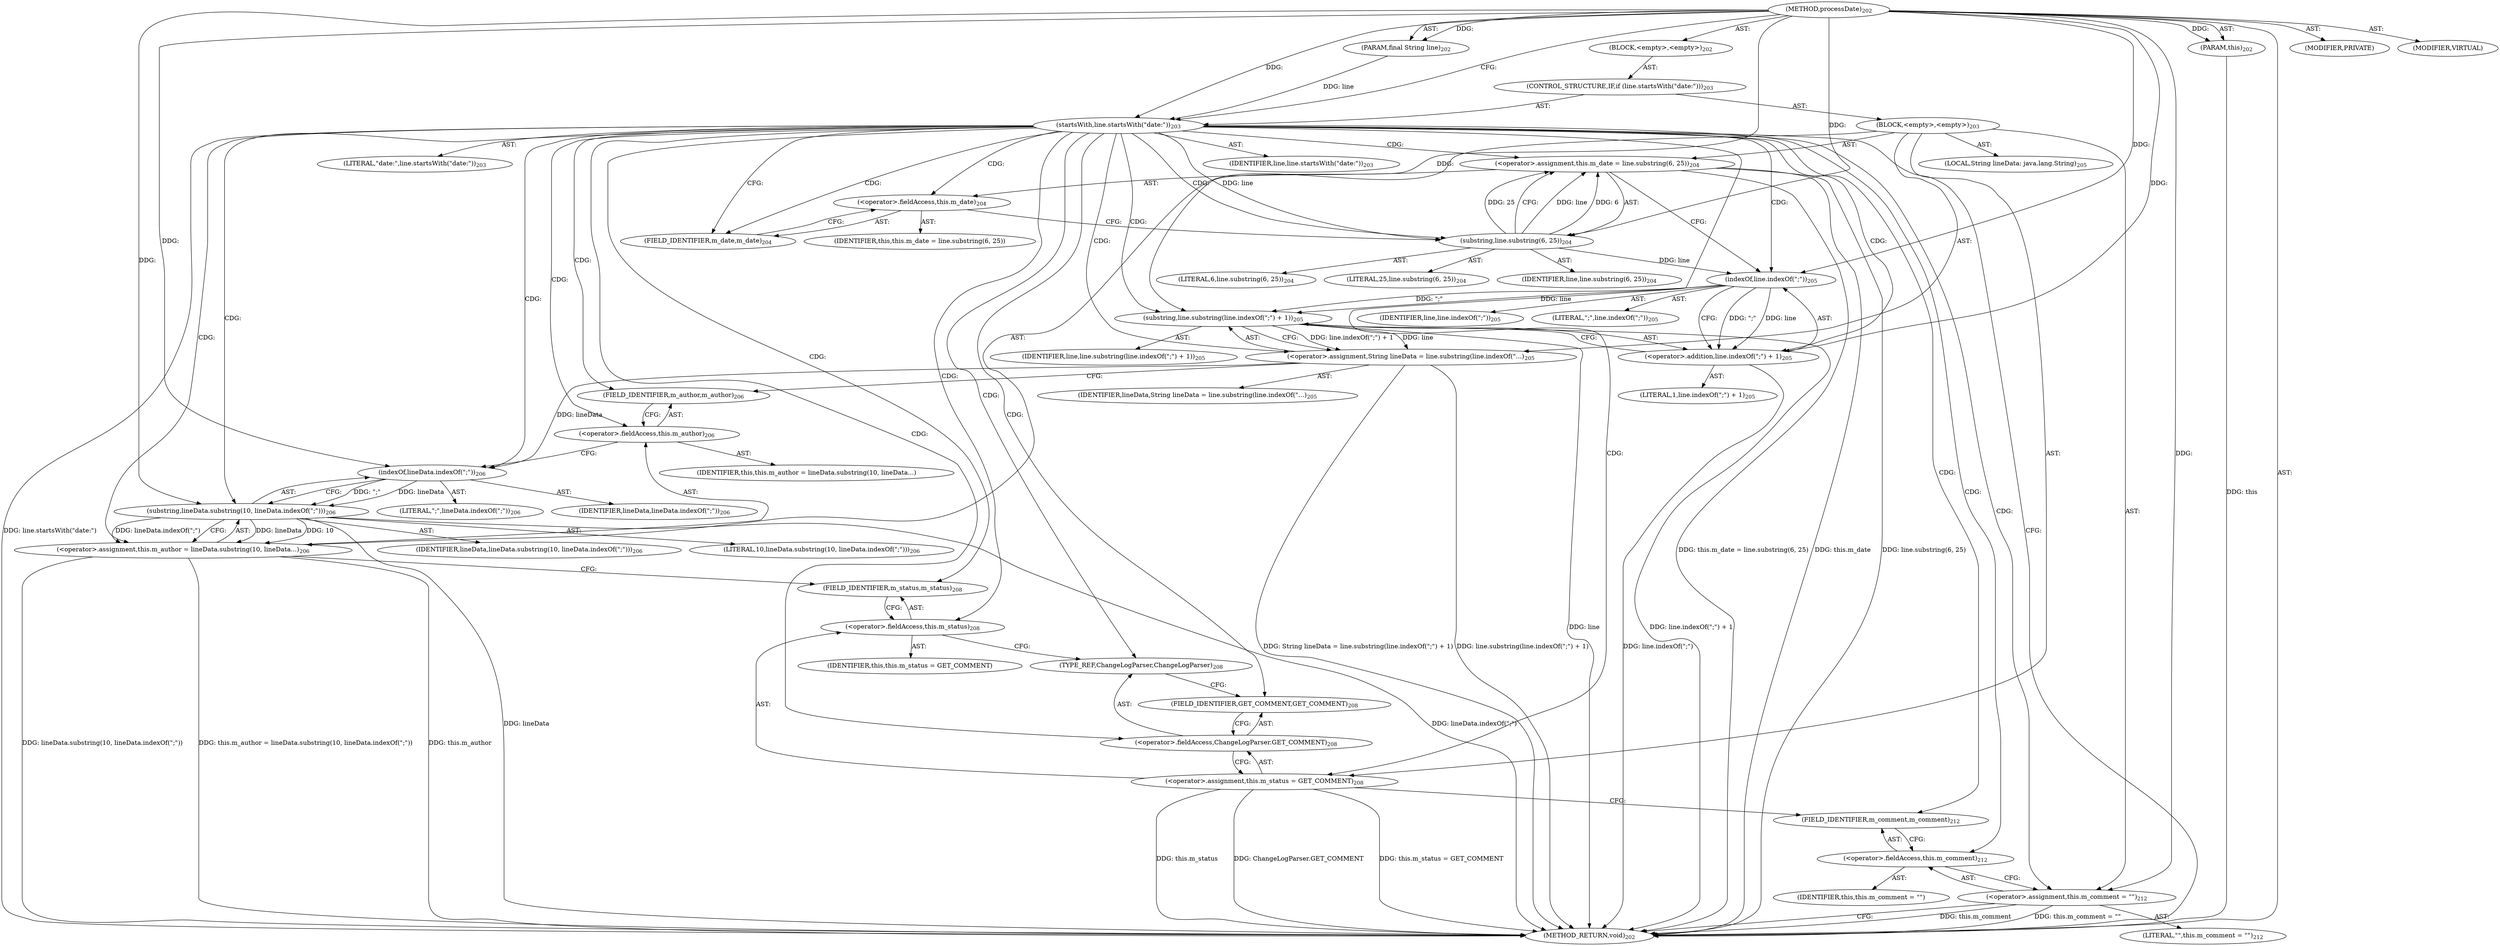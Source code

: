 digraph "processDate" {  
"111669149701" [label = <(METHOD,processDate)<SUB>202</SUB>> ]
"115964117003" [label = <(PARAM,this)<SUB>202</SUB>> ]
"115964117004" [label = <(PARAM,final String line)<SUB>202</SUB>> ]
"25769803796" [label = <(BLOCK,&lt;empty&gt;,&lt;empty&gt;)<SUB>202</SUB>> ]
"47244640271" [label = <(CONTROL_STRUCTURE,IF,if (line.startsWith(&quot;date:&quot;)))<SUB>203</SUB>> ]
"30064771149" [label = <(startsWith,line.startsWith(&quot;date:&quot;))<SUB>203</SUB>> ]
"68719476793" [label = <(IDENTIFIER,line,line.startsWith(&quot;date:&quot;))<SUB>203</SUB>> ]
"90194313227" [label = <(LITERAL,&quot;date:&quot;,line.startsWith(&quot;date:&quot;))<SUB>203</SUB>> ]
"25769803797" [label = <(BLOCK,&lt;empty&gt;,&lt;empty&gt;)<SUB>203</SUB>> ]
"30064771150" [label = <(&lt;operator&gt;.assignment,this.m_date = line.substring(6, 25))<SUB>204</SUB>> ]
"30064771151" [label = <(&lt;operator&gt;.fieldAccess,this.m_date)<SUB>204</SUB>> ]
"68719476794" [label = <(IDENTIFIER,this,this.m_date = line.substring(6, 25))> ]
"55834574875" [label = <(FIELD_IDENTIFIER,m_date,m_date)<SUB>204</SUB>> ]
"30064771152" [label = <(substring,line.substring(6, 25))<SUB>204</SUB>> ]
"68719476795" [label = <(IDENTIFIER,line,line.substring(6, 25))<SUB>204</SUB>> ]
"90194313228" [label = <(LITERAL,6,line.substring(6, 25))<SUB>204</SUB>> ]
"90194313229" [label = <(LITERAL,25,line.substring(6, 25))<SUB>204</SUB>> ]
"94489280518" [label = <(LOCAL,String lineData: java.lang.String)<SUB>205</SUB>> ]
"30064771153" [label = <(&lt;operator&gt;.assignment,String lineData = line.substring(line.indexOf(&quot;...)<SUB>205</SUB>> ]
"68719476796" [label = <(IDENTIFIER,lineData,String lineData = line.substring(line.indexOf(&quot;...)<SUB>205</SUB>> ]
"30064771154" [label = <(substring,line.substring(line.indexOf(&quot;;&quot;) + 1))<SUB>205</SUB>> ]
"68719476797" [label = <(IDENTIFIER,line,line.substring(line.indexOf(&quot;;&quot;) + 1))<SUB>205</SUB>> ]
"30064771155" [label = <(&lt;operator&gt;.addition,line.indexOf(&quot;;&quot;) + 1)<SUB>205</SUB>> ]
"30064771156" [label = <(indexOf,line.indexOf(&quot;;&quot;))<SUB>205</SUB>> ]
"68719476798" [label = <(IDENTIFIER,line,line.indexOf(&quot;;&quot;))<SUB>205</SUB>> ]
"90194313230" [label = <(LITERAL,&quot;;&quot;,line.indexOf(&quot;;&quot;))<SUB>205</SUB>> ]
"90194313231" [label = <(LITERAL,1,line.indexOf(&quot;;&quot;) + 1)<SUB>205</SUB>> ]
"30064771157" [label = <(&lt;operator&gt;.assignment,this.m_author = lineData.substring(10, lineData...)<SUB>206</SUB>> ]
"30064771158" [label = <(&lt;operator&gt;.fieldAccess,this.m_author)<SUB>206</SUB>> ]
"68719476799" [label = <(IDENTIFIER,this,this.m_author = lineData.substring(10, lineData...)> ]
"55834574876" [label = <(FIELD_IDENTIFIER,m_author,m_author)<SUB>206</SUB>> ]
"30064771159" [label = <(substring,lineData.substring(10, lineData.indexOf(&quot;;&quot;)))<SUB>206</SUB>> ]
"68719476800" [label = <(IDENTIFIER,lineData,lineData.substring(10, lineData.indexOf(&quot;;&quot;)))<SUB>206</SUB>> ]
"90194313232" [label = <(LITERAL,10,lineData.substring(10, lineData.indexOf(&quot;;&quot;)))<SUB>206</SUB>> ]
"30064771160" [label = <(indexOf,lineData.indexOf(&quot;;&quot;))<SUB>206</SUB>> ]
"68719476801" [label = <(IDENTIFIER,lineData,lineData.indexOf(&quot;;&quot;))<SUB>206</SUB>> ]
"90194313233" [label = <(LITERAL,&quot;;&quot;,lineData.indexOf(&quot;;&quot;))<SUB>206</SUB>> ]
"30064771161" [label = <(&lt;operator&gt;.assignment,this.m_status = GET_COMMENT)<SUB>208</SUB>> ]
"30064771162" [label = <(&lt;operator&gt;.fieldAccess,this.m_status)<SUB>208</SUB>> ]
"68719476802" [label = <(IDENTIFIER,this,this.m_status = GET_COMMENT)> ]
"55834574877" [label = <(FIELD_IDENTIFIER,m_status,m_status)<SUB>208</SUB>> ]
"30064771163" [label = <(&lt;operator&gt;.fieldAccess,ChangeLogParser.GET_COMMENT)<SUB>208</SUB>> ]
"180388626443" [label = <(TYPE_REF,ChangeLogParser,ChangeLogParser)<SUB>208</SUB>> ]
"55834574878" [label = <(FIELD_IDENTIFIER,GET_COMMENT,GET_COMMENT)<SUB>208</SUB>> ]
"30064771164" [label = <(&lt;operator&gt;.assignment,this.m_comment = &quot;&quot;)<SUB>212</SUB>> ]
"30064771165" [label = <(&lt;operator&gt;.fieldAccess,this.m_comment)<SUB>212</SUB>> ]
"68719476803" [label = <(IDENTIFIER,this,this.m_comment = &quot;&quot;)> ]
"55834574879" [label = <(FIELD_IDENTIFIER,m_comment,m_comment)<SUB>212</SUB>> ]
"90194313234" [label = <(LITERAL,&quot;&quot;,this.m_comment = &quot;&quot;)<SUB>212</SUB>> ]
"133143986205" [label = <(MODIFIER,PRIVATE)> ]
"133143986206" [label = <(MODIFIER,VIRTUAL)> ]
"128849018885" [label = <(METHOD_RETURN,void)<SUB>202</SUB>> ]
  "111669149701" -> "115964117003"  [ label = "AST: "] 
  "111669149701" -> "115964117004"  [ label = "AST: "] 
  "111669149701" -> "25769803796"  [ label = "AST: "] 
  "111669149701" -> "133143986205"  [ label = "AST: "] 
  "111669149701" -> "133143986206"  [ label = "AST: "] 
  "111669149701" -> "128849018885"  [ label = "AST: "] 
  "25769803796" -> "47244640271"  [ label = "AST: "] 
  "47244640271" -> "30064771149"  [ label = "AST: "] 
  "47244640271" -> "25769803797"  [ label = "AST: "] 
  "30064771149" -> "68719476793"  [ label = "AST: "] 
  "30064771149" -> "90194313227"  [ label = "AST: "] 
  "25769803797" -> "30064771150"  [ label = "AST: "] 
  "25769803797" -> "94489280518"  [ label = "AST: "] 
  "25769803797" -> "30064771153"  [ label = "AST: "] 
  "25769803797" -> "30064771157"  [ label = "AST: "] 
  "25769803797" -> "30064771161"  [ label = "AST: "] 
  "25769803797" -> "30064771164"  [ label = "AST: "] 
  "30064771150" -> "30064771151"  [ label = "AST: "] 
  "30064771150" -> "30064771152"  [ label = "AST: "] 
  "30064771151" -> "68719476794"  [ label = "AST: "] 
  "30064771151" -> "55834574875"  [ label = "AST: "] 
  "30064771152" -> "68719476795"  [ label = "AST: "] 
  "30064771152" -> "90194313228"  [ label = "AST: "] 
  "30064771152" -> "90194313229"  [ label = "AST: "] 
  "30064771153" -> "68719476796"  [ label = "AST: "] 
  "30064771153" -> "30064771154"  [ label = "AST: "] 
  "30064771154" -> "68719476797"  [ label = "AST: "] 
  "30064771154" -> "30064771155"  [ label = "AST: "] 
  "30064771155" -> "30064771156"  [ label = "AST: "] 
  "30064771155" -> "90194313231"  [ label = "AST: "] 
  "30064771156" -> "68719476798"  [ label = "AST: "] 
  "30064771156" -> "90194313230"  [ label = "AST: "] 
  "30064771157" -> "30064771158"  [ label = "AST: "] 
  "30064771157" -> "30064771159"  [ label = "AST: "] 
  "30064771158" -> "68719476799"  [ label = "AST: "] 
  "30064771158" -> "55834574876"  [ label = "AST: "] 
  "30064771159" -> "68719476800"  [ label = "AST: "] 
  "30064771159" -> "90194313232"  [ label = "AST: "] 
  "30064771159" -> "30064771160"  [ label = "AST: "] 
  "30064771160" -> "68719476801"  [ label = "AST: "] 
  "30064771160" -> "90194313233"  [ label = "AST: "] 
  "30064771161" -> "30064771162"  [ label = "AST: "] 
  "30064771161" -> "30064771163"  [ label = "AST: "] 
  "30064771162" -> "68719476802"  [ label = "AST: "] 
  "30064771162" -> "55834574877"  [ label = "AST: "] 
  "30064771163" -> "180388626443"  [ label = "AST: "] 
  "30064771163" -> "55834574878"  [ label = "AST: "] 
  "30064771164" -> "30064771165"  [ label = "AST: "] 
  "30064771164" -> "90194313234"  [ label = "AST: "] 
  "30064771165" -> "68719476803"  [ label = "AST: "] 
  "30064771165" -> "55834574879"  [ label = "AST: "] 
  "30064771149" -> "128849018885"  [ label = "CFG: "] 
  "30064771149" -> "55834574875"  [ label = "CFG: "] 
  "30064771150" -> "30064771156"  [ label = "CFG: "] 
  "30064771153" -> "55834574876"  [ label = "CFG: "] 
  "30064771157" -> "55834574877"  [ label = "CFG: "] 
  "30064771161" -> "55834574879"  [ label = "CFG: "] 
  "30064771164" -> "128849018885"  [ label = "CFG: "] 
  "30064771151" -> "30064771152"  [ label = "CFG: "] 
  "30064771152" -> "30064771150"  [ label = "CFG: "] 
  "30064771154" -> "30064771153"  [ label = "CFG: "] 
  "30064771158" -> "30064771160"  [ label = "CFG: "] 
  "30064771159" -> "30064771157"  [ label = "CFG: "] 
  "30064771162" -> "180388626443"  [ label = "CFG: "] 
  "30064771163" -> "30064771161"  [ label = "CFG: "] 
  "30064771165" -> "30064771164"  [ label = "CFG: "] 
  "55834574875" -> "30064771151"  [ label = "CFG: "] 
  "30064771155" -> "30064771154"  [ label = "CFG: "] 
  "55834574876" -> "30064771158"  [ label = "CFG: "] 
  "30064771160" -> "30064771159"  [ label = "CFG: "] 
  "55834574877" -> "30064771162"  [ label = "CFG: "] 
  "180388626443" -> "55834574878"  [ label = "CFG: "] 
  "55834574878" -> "30064771163"  [ label = "CFG: "] 
  "55834574879" -> "30064771165"  [ label = "CFG: "] 
  "30064771156" -> "30064771155"  [ label = "CFG: "] 
  "111669149701" -> "30064771149"  [ label = "CFG: "] 
  "115964117003" -> "128849018885"  [ label = "DDG: this"] 
  "30064771149" -> "128849018885"  [ label = "DDG: line.startsWith(&quot;date:&quot;)"] 
  "30064771150" -> "128849018885"  [ label = "DDG: this.m_date"] 
  "30064771150" -> "128849018885"  [ label = "DDG: line.substring(6, 25)"] 
  "30064771150" -> "128849018885"  [ label = "DDG: this.m_date = line.substring(6, 25)"] 
  "30064771154" -> "128849018885"  [ label = "DDG: line"] 
  "30064771155" -> "128849018885"  [ label = "DDG: line.indexOf(&quot;;&quot;)"] 
  "30064771154" -> "128849018885"  [ label = "DDG: line.indexOf(&quot;;&quot;) + 1"] 
  "30064771153" -> "128849018885"  [ label = "DDG: line.substring(line.indexOf(&quot;;&quot;) + 1)"] 
  "30064771153" -> "128849018885"  [ label = "DDG: String lineData = line.substring(line.indexOf(&quot;;&quot;) + 1)"] 
  "30064771157" -> "128849018885"  [ label = "DDG: this.m_author"] 
  "30064771159" -> "128849018885"  [ label = "DDG: lineData"] 
  "30064771159" -> "128849018885"  [ label = "DDG: lineData.indexOf(&quot;;&quot;)"] 
  "30064771157" -> "128849018885"  [ label = "DDG: lineData.substring(10, lineData.indexOf(&quot;;&quot;))"] 
  "30064771157" -> "128849018885"  [ label = "DDG: this.m_author = lineData.substring(10, lineData.indexOf(&quot;;&quot;))"] 
  "30064771161" -> "128849018885"  [ label = "DDG: this.m_status"] 
  "30064771161" -> "128849018885"  [ label = "DDG: ChangeLogParser.GET_COMMENT"] 
  "30064771161" -> "128849018885"  [ label = "DDG: this.m_status = GET_COMMENT"] 
  "30064771164" -> "128849018885"  [ label = "DDG: this.m_comment"] 
  "30064771164" -> "128849018885"  [ label = "DDG: this.m_comment = &quot;&quot;"] 
  "111669149701" -> "115964117003"  [ label = "DDG: "] 
  "111669149701" -> "115964117004"  [ label = "DDG: "] 
  "115964117004" -> "30064771149"  [ label = "DDG: line"] 
  "111669149701" -> "30064771149"  [ label = "DDG: "] 
  "30064771152" -> "30064771150"  [ label = "DDG: line"] 
  "30064771152" -> "30064771150"  [ label = "DDG: 6"] 
  "30064771152" -> "30064771150"  [ label = "DDG: 25"] 
  "30064771154" -> "30064771153"  [ label = "DDG: line"] 
  "30064771154" -> "30064771153"  [ label = "DDG: line.indexOf(&quot;;&quot;) + 1"] 
  "30064771159" -> "30064771157"  [ label = "DDG: lineData"] 
  "30064771159" -> "30064771157"  [ label = "DDG: 10"] 
  "30064771159" -> "30064771157"  [ label = "DDG: lineData.indexOf(&quot;;&quot;)"] 
  "111669149701" -> "30064771164"  [ label = "DDG: "] 
  "30064771149" -> "30064771152"  [ label = "DDG: line"] 
  "111669149701" -> "30064771152"  [ label = "DDG: "] 
  "30064771156" -> "30064771154"  [ label = "DDG: line"] 
  "111669149701" -> "30064771154"  [ label = "DDG: "] 
  "30064771156" -> "30064771154"  [ label = "DDG: &quot;;&quot;"] 
  "30064771160" -> "30064771159"  [ label = "DDG: lineData"] 
  "111669149701" -> "30064771159"  [ label = "DDG: "] 
  "30064771160" -> "30064771159"  [ label = "DDG: &quot;;&quot;"] 
  "30064771156" -> "30064771155"  [ label = "DDG: line"] 
  "30064771156" -> "30064771155"  [ label = "DDG: &quot;;&quot;"] 
  "111669149701" -> "30064771155"  [ label = "DDG: "] 
  "30064771153" -> "30064771160"  [ label = "DDG: lineData"] 
  "111669149701" -> "30064771160"  [ label = "DDG: "] 
  "30064771152" -> "30064771156"  [ label = "DDG: line"] 
  "111669149701" -> "30064771156"  [ label = "DDG: "] 
  "30064771149" -> "180388626443"  [ label = "CDG: "] 
  "30064771149" -> "30064771150"  [ label = "CDG: "] 
  "30064771149" -> "30064771151"  [ label = "CDG: "] 
  "30064771149" -> "30064771152"  [ label = "CDG: "] 
  "30064771149" -> "30064771153"  [ label = "CDG: "] 
  "30064771149" -> "30064771154"  [ label = "CDG: "] 
  "30064771149" -> "30064771155"  [ label = "CDG: "] 
  "30064771149" -> "30064771156"  [ label = "CDG: "] 
  "30064771149" -> "55834574875"  [ label = "CDG: "] 
  "30064771149" -> "30064771157"  [ label = "CDG: "] 
  "30064771149" -> "55834574876"  [ label = "CDG: "] 
  "30064771149" -> "30064771158"  [ label = "CDG: "] 
  "30064771149" -> "55834574877"  [ label = "CDG: "] 
  "30064771149" -> "30064771159"  [ label = "CDG: "] 
  "30064771149" -> "55834574878"  [ label = "CDG: "] 
  "30064771149" -> "30064771160"  [ label = "CDG: "] 
  "30064771149" -> "55834574879"  [ label = "CDG: "] 
  "30064771149" -> "30064771161"  [ label = "CDG: "] 
  "30064771149" -> "30064771162"  [ label = "CDG: "] 
  "30064771149" -> "30064771163"  [ label = "CDG: "] 
  "30064771149" -> "30064771164"  [ label = "CDG: "] 
  "30064771149" -> "30064771165"  [ label = "CDG: "] 
}
